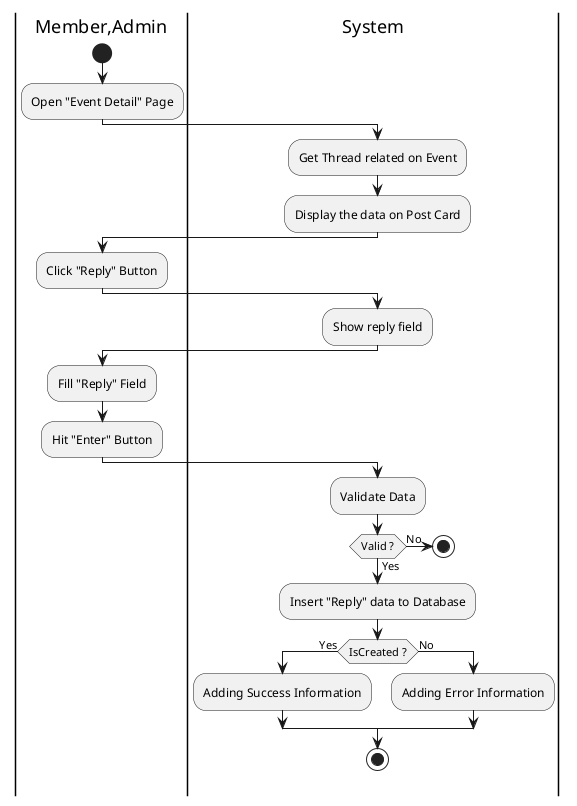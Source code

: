 @startuml ReplyConversation

skinparam ConditionEndStyle hline
skinparam Monochrome true
skinparam Shadowing false

|Member,Admin|
start
:Open "Event Detail" Page;

|System|
:Get Thread related on Event;
:Display the data on Post Card;

|Member,Admin|
:Click "Reply" Button;

|System|
:Show reply field;

|Member,Admin|
:Fill "Reply" Field;
:Hit "Enter" Button;

|System|
:Validate Data;
if (Valid ?) then (Yes)
    :Insert "Reply" data to Database;
    if (IsCreated ?) then (Yes)
        :Adding Success Information;
    else (No)
        :Adding Error Information;
    endif
    stop
else (No)
    stop
endif
@enduml